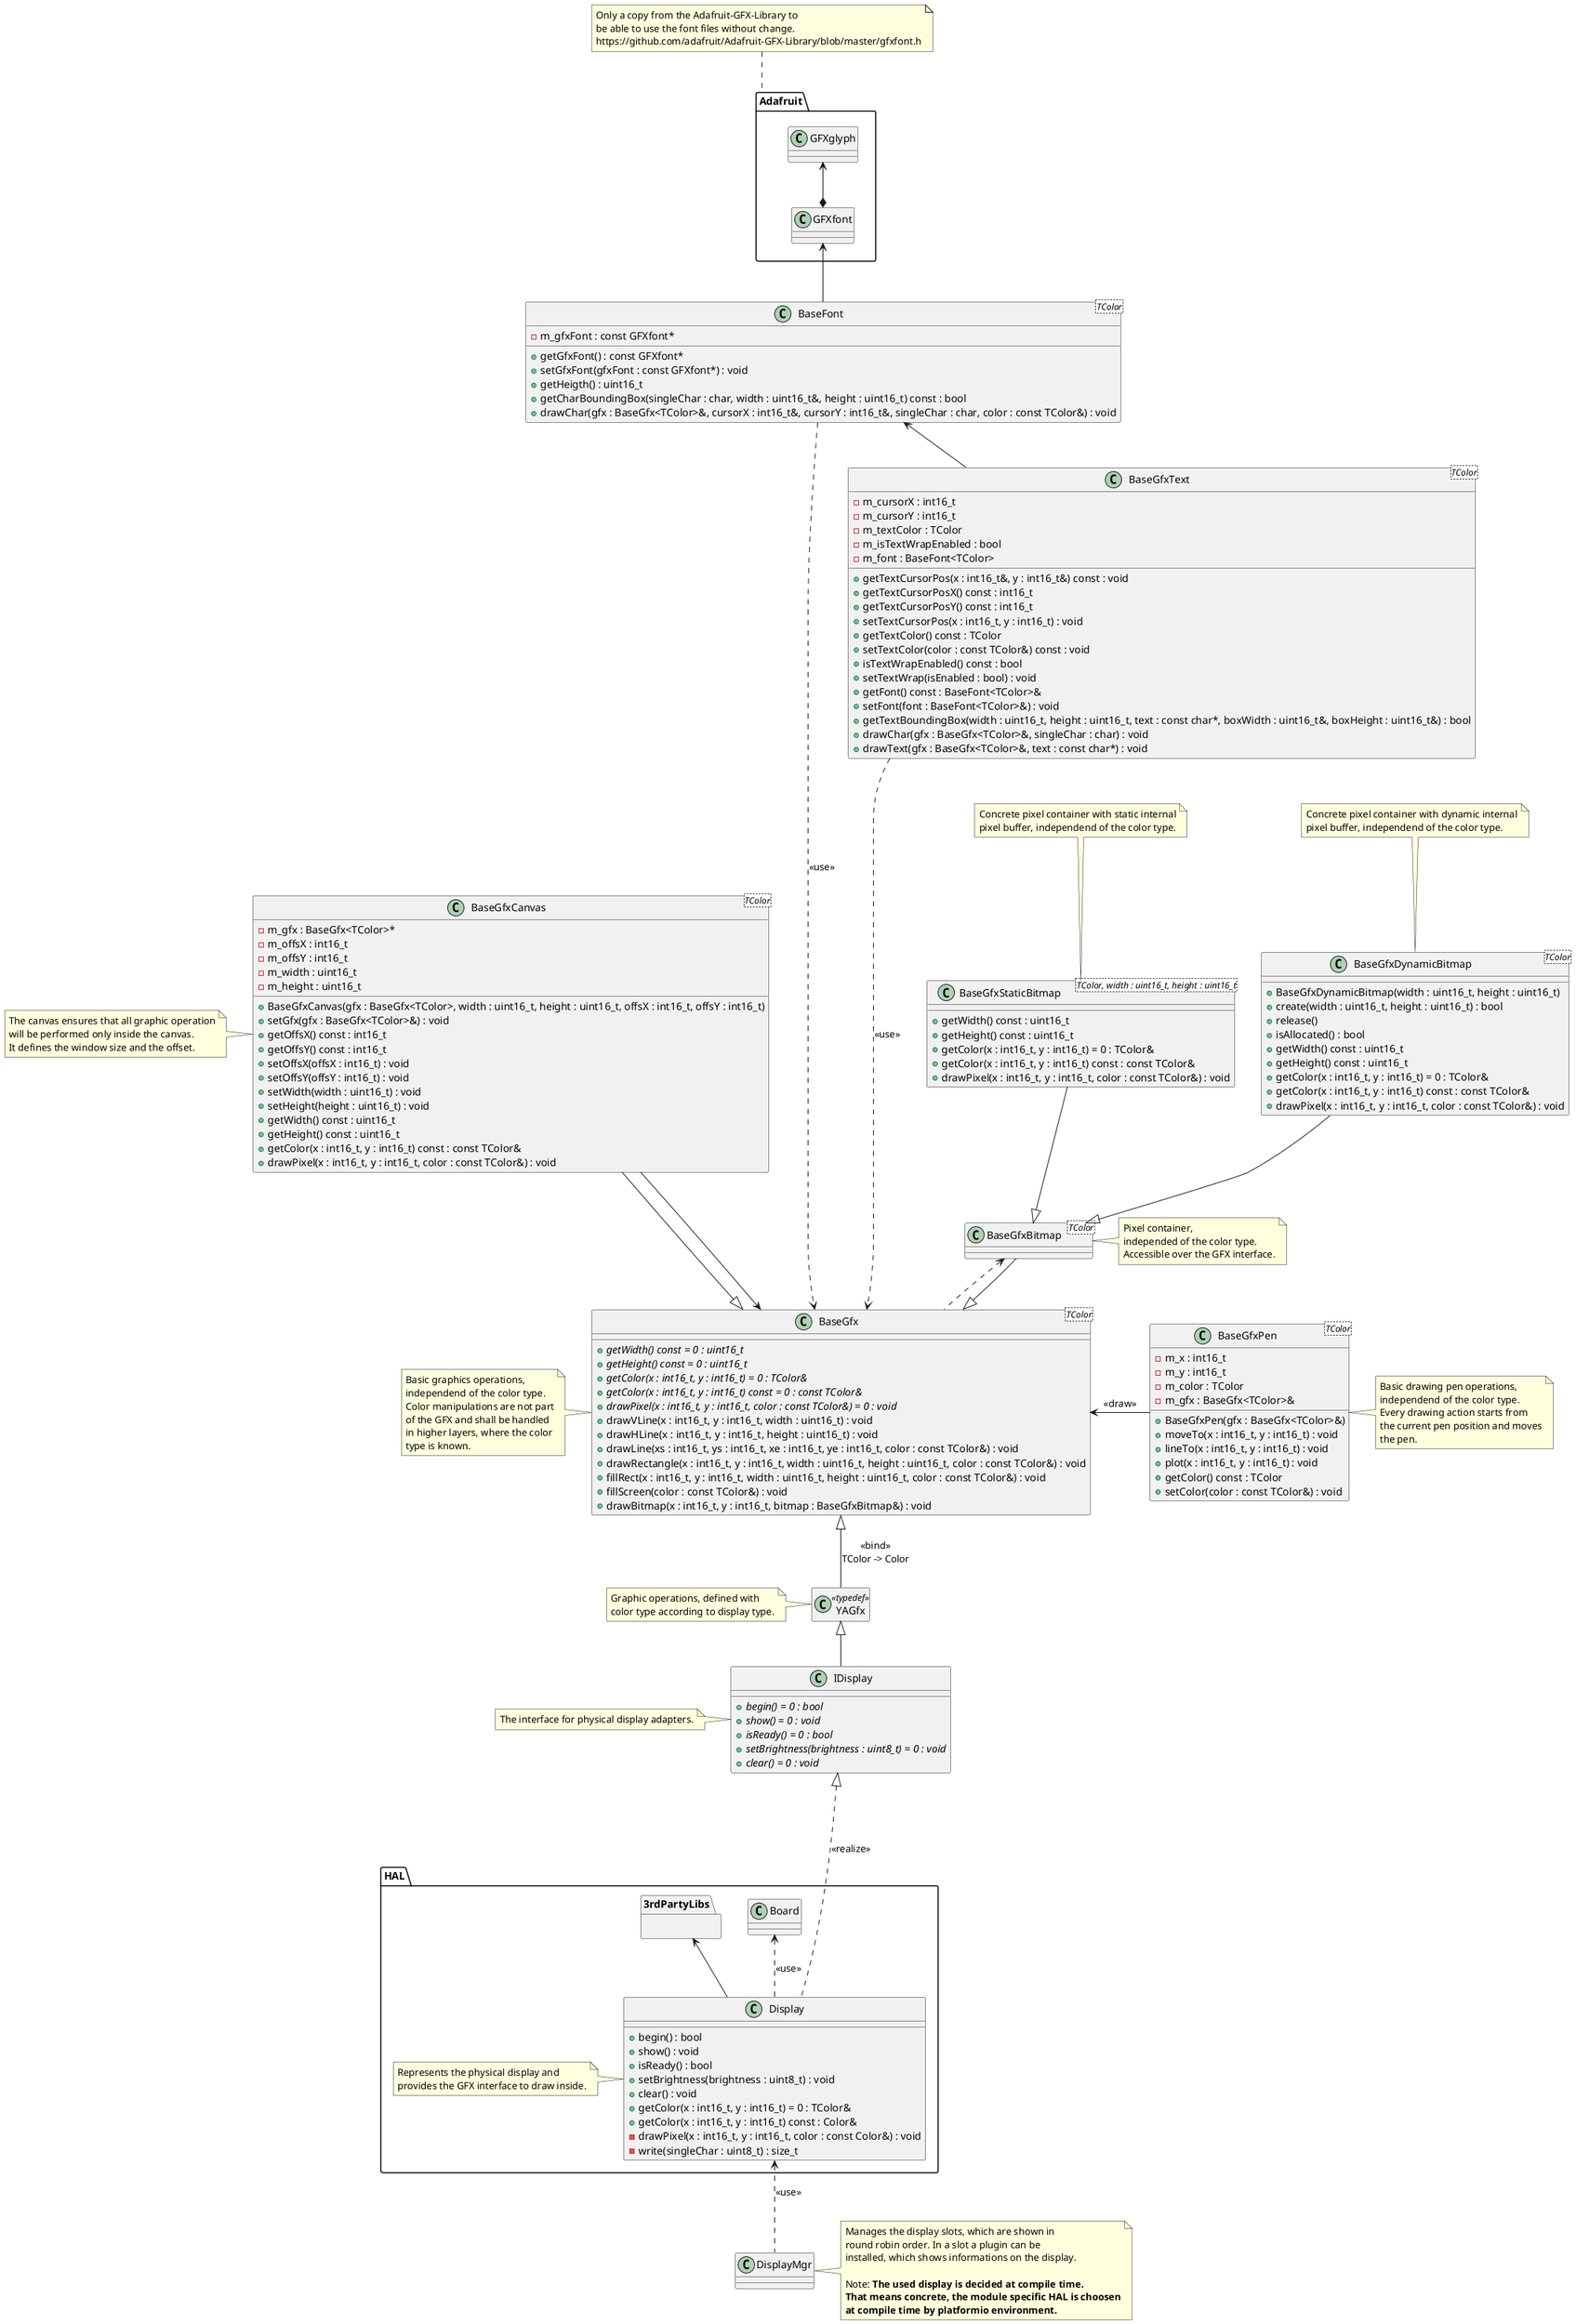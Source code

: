 @startuml gfx

package "Adafruit" {

    class "GFXglyph" as gfxGlyph
    class "GFXfont" as gfxFont

    gfxGlyph <--* gfxFont
}

note top of Adafruit
    Only a copy from the Adafruit-GFX-Library to
    be able to use the font files without change.
    https://github.com/adafruit/Adafruit-GFX-Library/blob/master/gfxfont.h
end note

class "BaseGfxBitmap<TColor>" as baseGfxBitmap {
}

note right of baseGfxBitmap
    Pixel container,
    independed of the color type.
    Accessible over the GFX interface.
end note

class "BaseGfxStaticBitmap<TColor, width : uint16_t, height : uint16_t>" as baseGfxStaticBitmap {
    + getWidth() const : uint16_t
    + getHeight() const : uint16_t
    + getColor(x : int16_t, y : int16_t) = 0 : TColor&
    + getColor(x : int16_t, y : int16_t) const : const TColor&
    + drawPixel(x : int16_t, y : int16_t, color : const TColor&) : void
}

note top of baseGfxStaticBitmap
    Concrete pixel container with static internal
    pixel buffer, independend of the color type.
end note

class "BaseGfxDynamicBitmap<TColor>" as baseGfxDynamicBitmap {
    + BaseGfxDynamicBitmap(width : uint16_t, height : uint16_t)
    + create(width : uint16_t, height : uint16_t) : bool
    + release()
    + isAllocated() : bool
    + getWidth() const : uint16_t
    + getHeight() const : uint16_t
    + getColor(x : int16_t, y : int16_t) = 0 : TColor&
    + getColor(x : int16_t, y : int16_t) const : const TColor&
    + drawPixel(x : int16_t, y : int16_t, color : const TColor&) : void
}

note top of baseGfxDynamicBitmap
    Concrete pixel container with dynamic internal
    pixel buffer, independend of the color type.
end note

class "BaseGfx<TColor>" as baseGfx {
    + {abstract} getWidth() const = 0 : uint16_t
    + {abstract} getHeight() const = 0 : uint16_t
    + {abstract} getColor(x : int16_t, y : int16_t) = 0 : TColor&
    + {abstract} getColor(x : int16_t, y : int16_t) const = 0 : const TColor&
    + {abstract} drawPixel(x : int16_t, y : int16_t, color : const TColor&) = 0 : void
    + drawVLine(x : int16_t, y : int16_t, width : uint16_t) : void
    + drawHLine(x : int16_t, y : int16_t, height : uint16_t) : void
    + drawLine(xs : int16_t, ys : int16_t, xe : int16_t, ye : int16_t, color : const TColor&) : void
    + drawRectangle(x : int16_t, y : int16_t, width : uint16_t, height : uint16_t, color : const TColor&) : void
    + fillRect(x : int16_t, y : int16_t, width : uint16_t, height : uint16_t, color : const TColor&) : void
    + fillScreen(color : const TColor&) : void
    + drawBitmap(x : int16_t, y : int16_t, bitmap : BaseGfxBitmap&) : void
}

baseGfxBitmap <.. baseGfx
baseGfx <|-- baseGfxBitmap

baseGfxStaticBitmap --|> baseGfxBitmap
baseGfxDynamicBitmap --|> baseGfxBitmap

class "BaseGfxCanvas<TColor>" as baseGfxCanvas {
    - m_gfx : BaseGfx<TColor>*
    - m_offsX : int16_t
    - m_offsY : int16_t
    - m_width : uint16_t
    - m_height : uint16_t
    + BaseGfxCanvas(gfx : BaseGfx<TColor>, width : uint16_t, height : uint16_t, offsX : int16_t, offsY : int16_t)
    + setGfx(gfx : BaseGfx<TColor>&) : void
    + getOffsX() const : int16_t
    + getOffsY() const : int16_t
    + setOffsX(offsX : int16_t) : void
    + setOffsY(offsY : int16_t) : void
    + setWidth(width : uint16_t) : void
    + setHeight(height : uint16_t) : void
    + getWidth() const : uint16_t
    + getHeight() const : uint16_t
    + getColor(x : int16_t, y : int16_t) const : const TColor&
    + drawPixel(x : int16_t, y : int16_t, color : const TColor&) : void
}

note left of baseGfxCanvas
    The canvas ensures that all graphic operation
    will be performed only inside the canvas.
    It defines the window size and the offset.
end note

baseGfxCanvas ---|> baseGfx
baseGfxCanvas ---> baseGfx

note left of baseGfx
    Basic graphics operations,
    independend of the color type.
    Color manipulations are not part
    of the GFX and shall be handled
    in higher layers, where the color
    type is known.
end note

class "BaseFont<TColor>" as baseFont {
    - m_gfxFont : const GFXfont*
    + getGfxFont() : const GFXfont*
    + setGfxFont(gfxFont : const GFXfont*) : void
    + getHeigth() : uint16_t
    + getCharBoundingBox(singleChar : char, width : uint16_t&, height : uint16_t) const : bool
    + drawChar(gfx : BaseGfx<TColor>&, cursorX : int16_t&, cursorY : int16_t&, singleChar : char, color : const TColor&) : void
}

class "BaseGfxText<TColor>" as baseGfxText {
    - m_cursorX : int16_t
    - m_cursorY : int16_t
    - m_textColor : TColor
    - m_isTextWrapEnabled : bool
    - m_font : BaseFont<TColor>
    + getTextCursorPos(x : int16_t&, y : int16_t&) const : void
    + getTextCursorPosX() const : int16_t
    + getTextCursorPosY() const : int16_t
    + setTextCursorPos(x : int16_t, y : int16_t) : void
    + getTextColor() const : TColor
    + setTextColor(color : const TColor&) const : void
    + isTextWrapEnabled() const : bool
    + setTextWrap(isEnabled : bool) : void
    + getFont() const : BaseFont<TColor>&
    + setFont(font : BaseFont<TColor>&) : void
    + getTextBoundingBox(width : uint16_t, height : uint16_t, text : const char*, boxWidth : uint16_t&, boxHeight : uint16_t&) : bool
    + drawChar(gfx : BaseGfx<TColor>&, singleChar : char) : void
    + drawText(gfx : BaseGfx<TColor>&, text : const char*) : void
}

gfxFont <-- baseFont
baseFont <-- baseGfxText

baseFont ......> baseGfx: <<use>>
baseGfxText ....> baseGfx: <<use>>

class "BaseGfxPen<TColor>" as baseGfxPen {
    - m_x : int16_t
    - m_y : int16_t
    - m_color : TColor
    - m_gfx : BaseGfx<TColor>&
    + BaseGfxPen(gfx : BaseGfx<TColor>&)
    + moveTo(x : int16_t, y : int16_t) : void
    + lineTo(x : int16_t, y : int16_t) : void
    + plot(x : int16_t, y : int16_t) : void
    + getColor() const : TColor
    + setColor(color : const TColor&) : void
}

note right of baseGfxPen
    Basic drawing pen operations,
    independend of the color type.
    Every drawing action starts from
    the current pen position and moves
    the pen.
end note

baseGfx <- baseGfxPen: <<draw>>

class YAGfx <<typedef>>
hide YAGfx members

note left of YAGfx
    Graphic operations, defined with
    color type according to display type.
end note

baseGfx <|-- YAGfx: <<bind>>\nTColor -> Color

class "IDisplay" as iDisplay {
    + {abstract} begin() = 0 : bool
    + {abstract} show() = 0 : void
    + {abstract} isReady() = 0 : bool
    + {abstract} setBrightness(brightness : uint8_t) = 0 : void
    + {abstract} clear() = 0 : void
}

note left of iDisplay
    The interface for physical display adapters.
end note

YAGfx <|-- iDisplay

package "HAL" {

    class "Board" as board

    package "3rdPartyLibs" as 3rdPartyLibs {
    }

    class "Display" as display {
        + begin() : bool
        + show() : void
        + isReady() : bool
        + setBrightness(brightness : uint8_t) : void
        + clear() : void
        + getColor(x : int16_t, y : int16_t) = 0 : TColor&
        + getColor(x : int16_t, y : int16_t) const : Color&
        - drawPixel(x : int16_t, y : int16_t, color : const Color&) : void
        - write(singleChar : uint8_t) : size_t
    }

    note left of display
        Represents the physical display and
        provides the GFX interface to draw inside.
    end note

    iDisplay <|.... display: <<realize>>
    3rdPartyLibs <-- display
    board <.. display: <<use>>
}

class "DisplayMgr" as displayMgr

note right of displayMgr
    Manages the display slots, which are shown in
    round robin order. In a slot a plugin can be
    installed, which shows informations on the display.

    Note: **The used display is decided at compile time.**
    **That means concrete, the module specific HAL is choosen**
    **at compile time by platformio environment.**
end note

display <.. displayMgr: <<use>>

@enduml